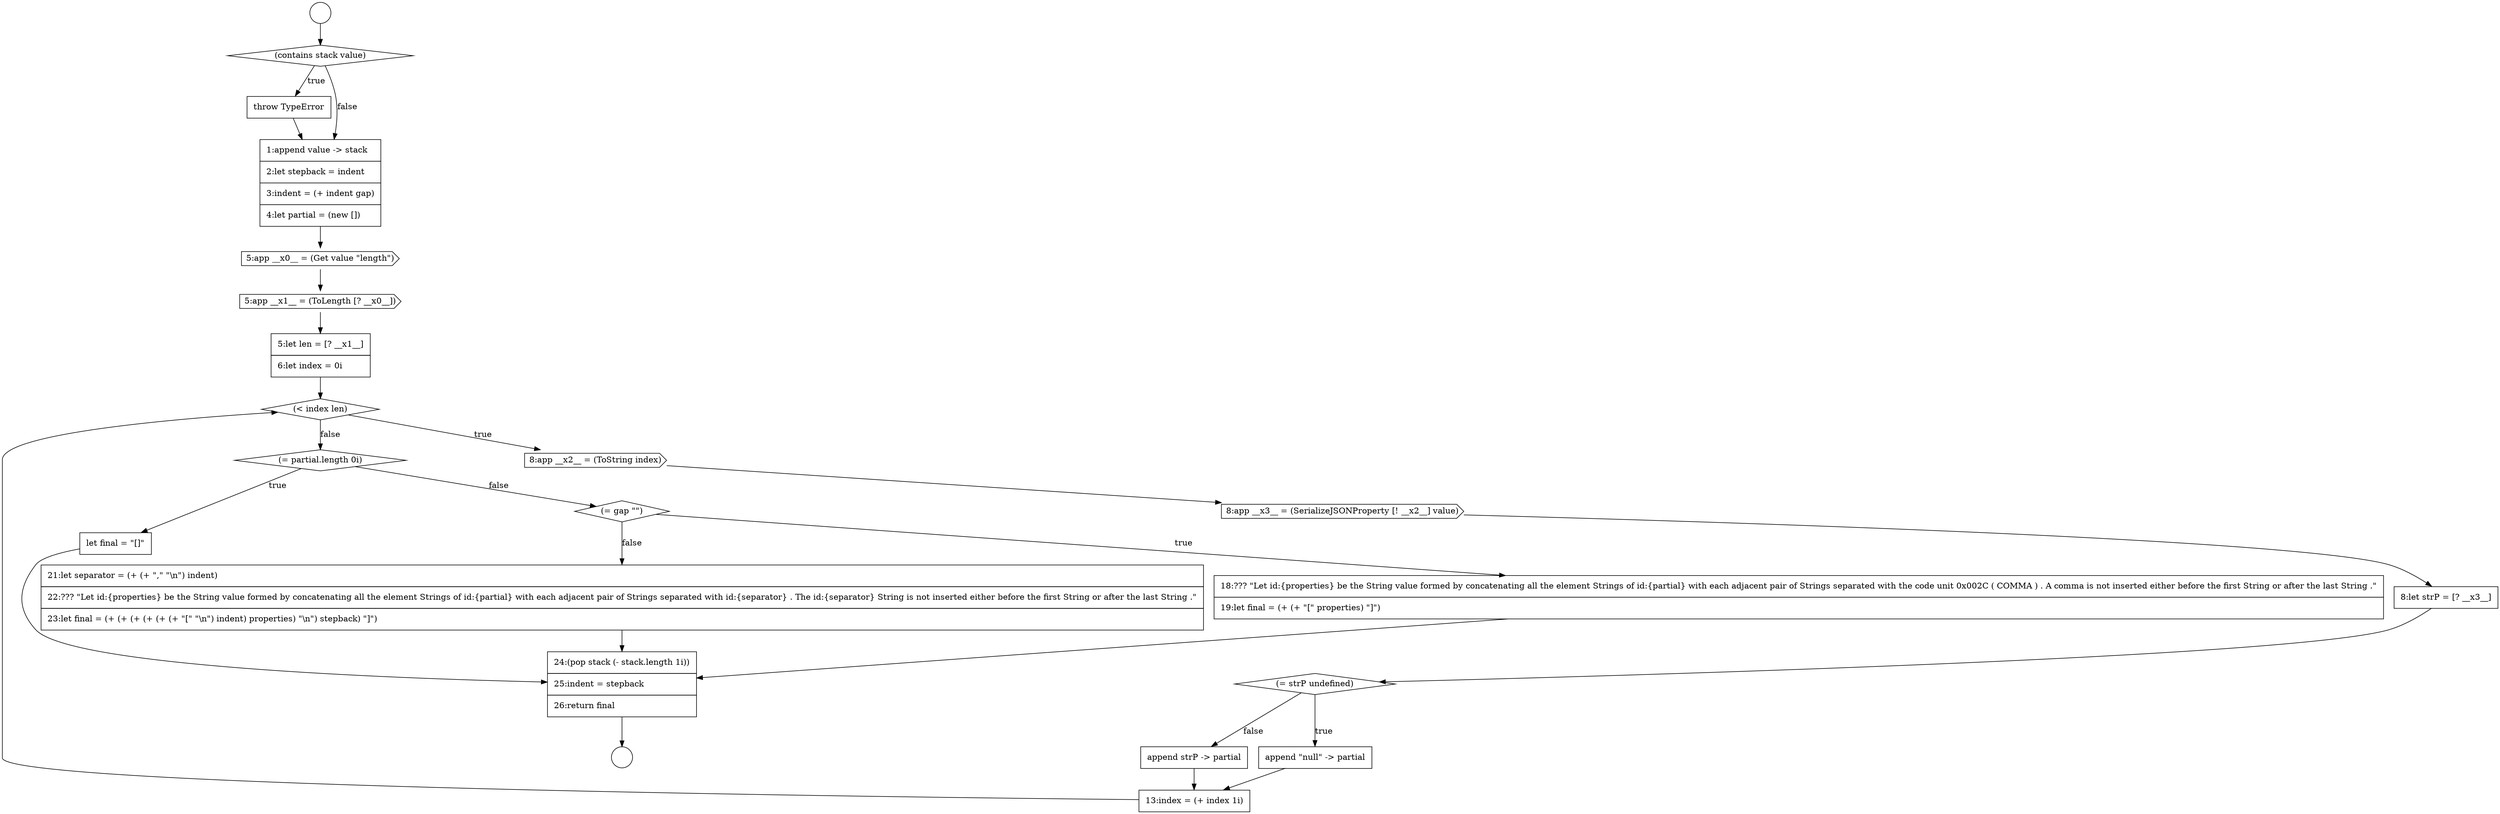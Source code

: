 digraph {
  node16994 [shape=circle label=" " color="black" fillcolor="white" style=filled]
  node17004 [shape=cds, label=<<font color="black">8:app __x3__ = (SerializeJSONProperty [! __x2__] value)</font>> color="black" fillcolor="white" style=filled]
  node17008 [shape=none, margin=0, label=<<font color="black">
    <table border="0" cellborder="1" cellspacing="0" cellpadding="10">
      <tr><td align="left">append strP -&gt; partial</td></tr>
    </table>
  </font>> color="black" fillcolor="white" style=filled]
  node17000 [shape=cds, label=<<font color="black">5:app __x1__ = (ToLength [? __x0__])</font>> color="black" fillcolor="white" style=filled]
  node17005 [shape=none, margin=0, label=<<font color="black">
    <table border="0" cellborder="1" cellspacing="0" cellpadding="10">
      <tr><td align="left">8:let strP = [? __x3__]</td></tr>
    </table>
  </font>> color="black" fillcolor="white" style=filled]
  node17010 [shape=diamond, label=<<font color="black">(= partial.length 0i)</font>> color="black" fillcolor="white" style=filled]
  node17001 [shape=none, margin=0, label=<<font color="black">
    <table border="0" cellborder="1" cellspacing="0" cellpadding="10">
      <tr><td align="left">5:let len = [? __x1__]</td></tr>
      <tr><td align="left">6:let index = 0i</td></tr>
    </table>
  </font>> color="black" fillcolor="white" style=filled]
  node17009 [shape=none, margin=0, label=<<font color="black">
    <table border="0" cellborder="1" cellspacing="0" cellpadding="10">
      <tr><td align="left">13:index = (+ index 1i)</td></tr>
    </table>
  </font>> color="black" fillcolor="white" style=filled]
  node16999 [shape=cds, label=<<font color="black">5:app __x0__ = (Get value &quot;length&quot;)</font>> color="black" fillcolor="white" style=filled]
  node17006 [shape=diamond, label=<<font color="black">(= strP undefined)</font>> color="black" fillcolor="white" style=filled]
  node17015 [shape=none, margin=0, label=<<font color="black">
    <table border="0" cellborder="1" cellspacing="0" cellpadding="10">
      <tr><td align="left">24:(pop stack (- stack.length 1i))</td></tr>
      <tr><td align="left">25:indent = stepback</td></tr>
      <tr><td align="left">26:return final</td></tr>
    </table>
  </font>> color="black" fillcolor="white" style=filled]
  node17003 [shape=cds, label=<<font color="black">8:app __x2__ = (ToString index)</font>> color="black" fillcolor="white" style=filled]
  node17007 [shape=none, margin=0, label=<<font color="black">
    <table border="0" cellborder="1" cellspacing="0" cellpadding="10">
      <tr><td align="left">append &quot;null&quot; -&gt; partial</td></tr>
    </table>
  </font>> color="black" fillcolor="white" style=filled]
  node17014 [shape=none, margin=0, label=<<font color="black">
    <table border="0" cellborder="1" cellspacing="0" cellpadding="10">
      <tr><td align="left">21:let separator = (+ (+ &quot;,&quot; &quot;\n&quot;) indent)</td></tr>
      <tr><td align="left">22:??? &quot;Let id:{properties} be the String value formed by concatenating all the element Strings of id:{partial} with each adjacent pair of Strings separated with id:{separator} . The id:{separator} String is not inserted either before the first String or after the last String .&quot;</td></tr>
      <tr><td align="left">23:let final = (+ (+ (+ (+ (+ (+ &quot;[&quot; &quot;\n&quot;) indent) properties) &quot;\n&quot;) stepback) &quot;]&quot;)</td></tr>
    </table>
  </font>> color="black" fillcolor="white" style=filled]
  node17011 [shape=none, margin=0, label=<<font color="black">
    <table border="0" cellborder="1" cellspacing="0" cellpadding="10">
      <tr><td align="left">let final = &quot;[]&quot;</td></tr>
    </table>
  </font>> color="black" fillcolor="white" style=filled]
  node16996 [shape=diamond, label=<<font color="black">(contains stack value)</font>> color="black" fillcolor="white" style=filled]
  node16997 [shape=none, margin=0, label=<<font color="black">
    <table border="0" cellborder="1" cellspacing="0" cellpadding="10">
      <tr><td align="left">throw TypeError</td></tr>
    </table>
  </font>> color="black" fillcolor="white" style=filled]
  node17012 [shape=diamond, label=<<font color="black">(= gap &quot;&quot;)</font>> color="black" fillcolor="white" style=filled]
  node17013 [shape=none, margin=0, label=<<font color="black">
    <table border="0" cellborder="1" cellspacing="0" cellpadding="10">
      <tr><td align="left">18:??? &quot;Let id:{properties} be the String value formed by concatenating all the element Strings of id:{partial} with each adjacent pair of Strings separated with the code unit 0x002C ( COMMA ) . A comma is not inserted either before the first String or after the last String .&quot;</td></tr>
      <tr><td align="left">19:let final = (+ (+ &quot;[&quot; properties) &quot;]&quot;)</td></tr>
    </table>
  </font>> color="black" fillcolor="white" style=filled]
  node17002 [shape=diamond, label=<<font color="black">(&lt; index len)</font>> color="black" fillcolor="white" style=filled]
  node16998 [shape=none, margin=0, label=<<font color="black">
    <table border="0" cellborder="1" cellspacing="0" cellpadding="10">
      <tr><td align="left">1:append value -&gt; stack</td></tr>
      <tr><td align="left">2:let stepback = indent</td></tr>
      <tr><td align="left">3:indent = (+ indent gap)</td></tr>
      <tr><td align="left">4:let partial = (new [])</td></tr>
    </table>
  </font>> color="black" fillcolor="white" style=filled]
  node16995 [shape=circle label=" " color="black" fillcolor="white" style=filled]
  node17015 -> node16995 [ color="black"]
  node17002 -> node17003 [label=<<font color="black">true</font>> color="black"]
  node17002 -> node17010 [label=<<font color="black">false</font>> color="black"]
  node17007 -> node17009 [ color="black"]
  node16996 -> node16997 [label=<<font color="black">true</font>> color="black"]
  node16996 -> node16998 [label=<<font color="black">false</font>> color="black"]
  node17000 -> node17001 [ color="black"]
  node17012 -> node17013 [label=<<font color="black">true</font>> color="black"]
  node17012 -> node17014 [label=<<font color="black">false</font>> color="black"]
  node16994 -> node16996 [ color="black"]
  node16997 -> node16998 [ color="black"]
  node17014 -> node17015 [ color="black"]
  node17008 -> node17009 [ color="black"]
  node17006 -> node17007 [label=<<font color="black">true</font>> color="black"]
  node17006 -> node17008 [label=<<font color="black">false</font>> color="black"]
  node17005 -> node17006 [ color="black"]
  node17011 -> node17015 [ color="black"]
  node17001 -> node17002 [ color="black"]
  node16999 -> node17000 [ color="black"]
  node17013 -> node17015 [ color="black"]
  node17010 -> node17011 [label=<<font color="black">true</font>> color="black"]
  node17010 -> node17012 [label=<<font color="black">false</font>> color="black"]
  node17004 -> node17005 [ color="black"]
  node17009 -> node17002 [ color="black"]
  node17003 -> node17004 [ color="black"]
  node16998 -> node16999 [ color="black"]
}
